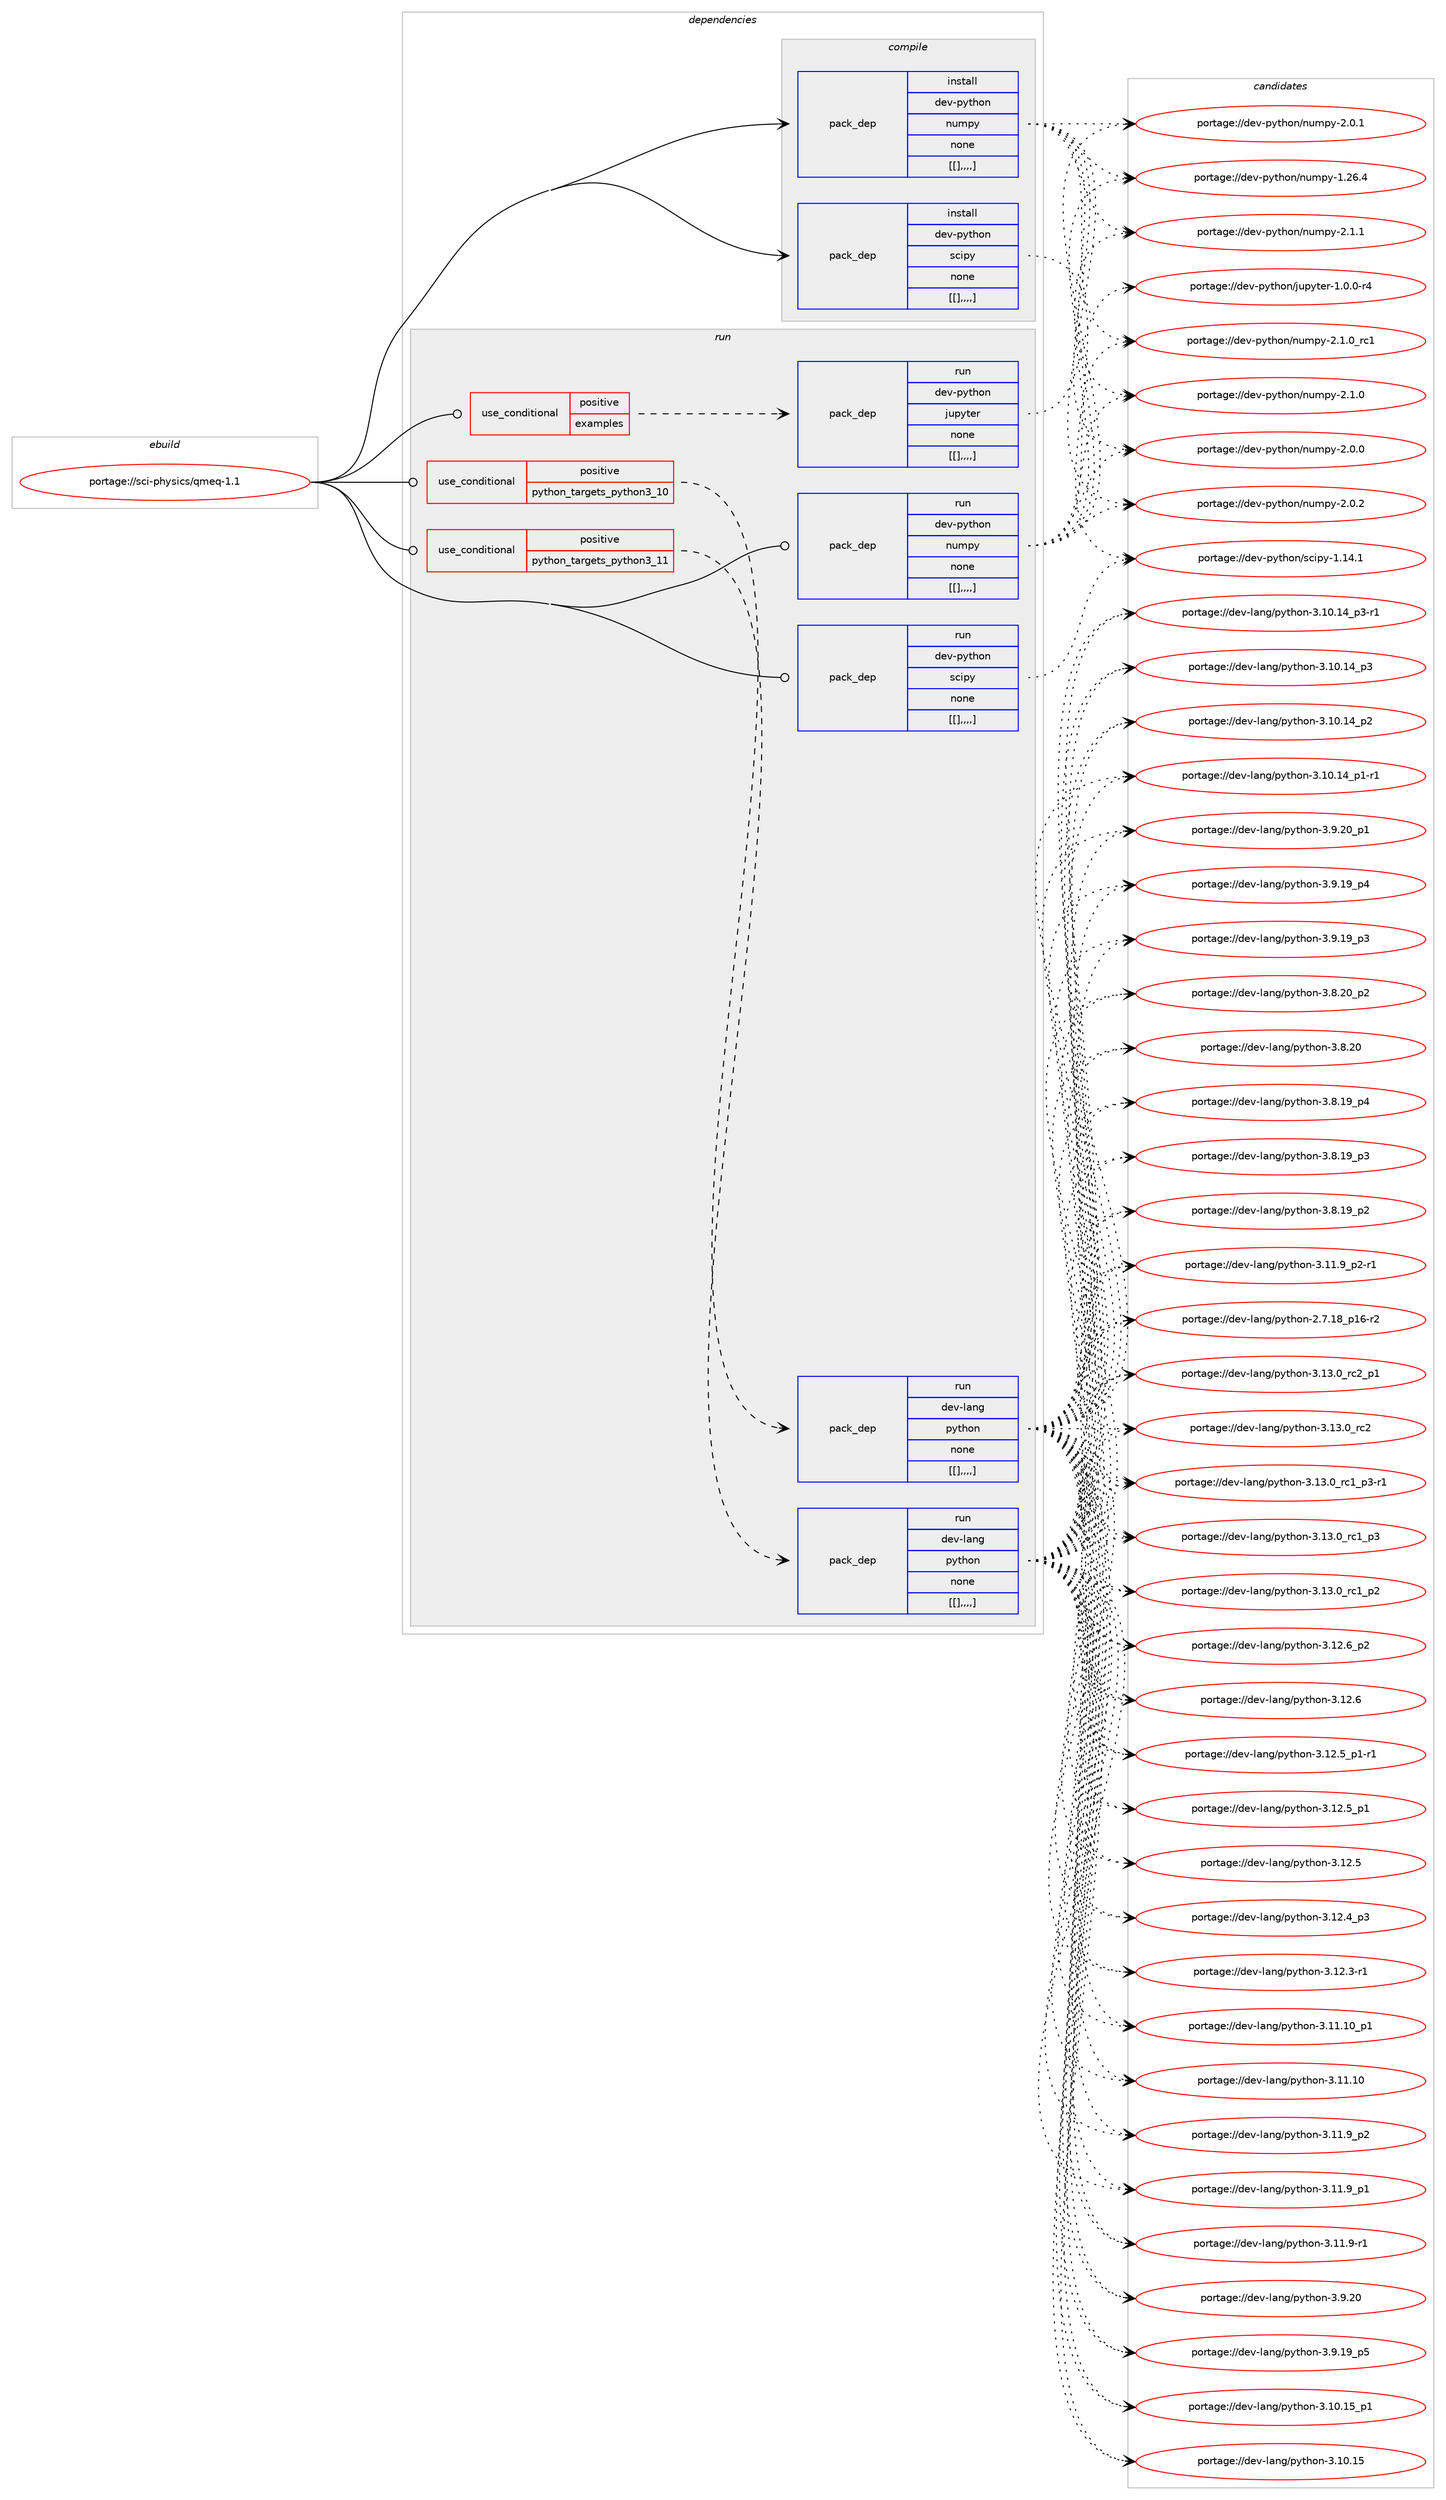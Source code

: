 digraph prolog {

# *************
# Graph options
# *************

newrank=true;
concentrate=true;
compound=true;
graph [rankdir=LR,fontname=Helvetica,fontsize=10,ranksep=1.5];#, ranksep=2.5, nodesep=0.2];
edge  [arrowhead=vee];
node  [fontname=Helvetica,fontsize=10];

# **********
# The ebuild
# **********

subgraph cluster_leftcol {
color=gray;
label=<<i>ebuild</i>>;
id [label="portage://sci-physics/qmeq-1.1", color=red, width=4, href="../sci-physics/qmeq-1.1.svg"];
}

# ****************
# The dependencies
# ****************

subgraph cluster_midcol {
color=gray;
label=<<i>dependencies</i>>;
subgraph cluster_compile {
fillcolor="#eeeeee";
style=filled;
label=<<i>compile</i>>;
subgraph pack305438 {
dependency421318 [label=<<TABLE BORDER="0" CELLBORDER="1" CELLSPACING="0" CELLPADDING="4" WIDTH="220"><TR><TD ROWSPAN="6" CELLPADDING="30">pack_dep</TD></TR><TR><TD WIDTH="110">install</TD></TR><TR><TD>dev-python</TD></TR><TR><TD>numpy</TD></TR><TR><TD>none</TD></TR><TR><TD>[[],,,,]</TD></TR></TABLE>>, shape=none, color=blue];
}
id:e -> dependency421318:w [weight=20,style="solid",arrowhead="vee"];
subgraph pack305439 {
dependency421319 [label=<<TABLE BORDER="0" CELLBORDER="1" CELLSPACING="0" CELLPADDING="4" WIDTH="220"><TR><TD ROWSPAN="6" CELLPADDING="30">pack_dep</TD></TR><TR><TD WIDTH="110">install</TD></TR><TR><TD>dev-python</TD></TR><TR><TD>scipy</TD></TR><TR><TD>none</TD></TR><TR><TD>[[],,,,]</TD></TR></TABLE>>, shape=none, color=blue];
}
id:e -> dependency421319:w [weight=20,style="solid",arrowhead="vee"];
}
subgraph cluster_compileandrun {
fillcolor="#eeeeee";
style=filled;
label=<<i>compile and run</i>>;
}
subgraph cluster_run {
fillcolor="#eeeeee";
style=filled;
label=<<i>run</i>>;
subgraph cond112958 {
dependency421320 [label=<<TABLE BORDER="0" CELLBORDER="1" CELLSPACING="0" CELLPADDING="4"><TR><TD ROWSPAN="3" CELLPADDING="10">use_conditional</TD></TR><TR><TD>positive</TD></TR><TR><TD>examples</TD></TR></TABLE>>, shape=none, color=red];
subgraph pack305440 {
dependency421321 [label=<<TABLE BORDER="0" CELLBORDER="1" CELLSPACING="0" CELLPADDING="4" WIDTH="220"><TR><TD ROWSPAN="6" CELLPADDING="30">pack_dep</TD></TR><TR><TD WIDTH="110">run</TD></TR><TR><TD>dev-python</TD></TR><TR><TD>jupyter</TD></TR><TR><TD>none</TD></TR><TR><TD>[[],,,,]</TD></TR></TABLE>>, shape=none, color=blue];
}
dependency421320:e -> dependency421321:w [weight=20,style="dashed",arrowhead="vee"];
}
id:e -> dependency421320:w [weight=20,style="solid",arrowhead="odot"];
subgraph cond112959 {
dependency421322 [label=<<TABLE BORDER="0" CELLBORDER="1" CELLSPACING="0" CELLPADDING="4"><TR><TD ROWSPAN="3" CELLPADDING="10">use_conditional</TD></TR><TR><TD>positive</TD></TR><TR><TD>python_targets_python3_10</TD></TR></TABLE>>, shape=none, color=red];
subgraph pack305441 {
dependency421323 [label=<<TABLE BORDER="0" CELLBORDER="1" CELLSPACING="0" CELLPADDING="4" WIDTH="220"><TR><TD ROWSPAN="6" CELLPADDING="30">pack_dep</TD></TR><TR><TD WIDTH="110">run</TD></TR><TR><TD>dev-lang</TD></TR><TR><TD>python</TD></TR><TR><TD>none</TD></TR><TR><TD>[[],,,,]</TD></TR></TABLE>>, shape=none, color=blue];
}
dependency421322:e -> dependency421323:w [weight=20,style="dashed",arrowhead="vee"];
}
id:e -> dependency421322:w [weight=20,style="solid",arrowhead="odot"];
subgraph cond112960 {
dependency421324 [label=<<TABLE BORDER="0" CELLBORDER="1" CELLSPACING="0" CELLPADDING="4"><TR><TD ROWSPAN="3" CELLPADDING="10">use_conditional</TD></TR><TR><TD>positive</TD></TR><TR><TD>python_targets_python3_11</TD></TR></TABLE>>, shape=none, color=red];
subgraph pack305442 {
dependency421325 [label=<<TABLE BORDER="0" CELLBORDER="1" CELLSPACING="0" CELLPADDING="4" WIDTH="220"><TR><TD ROWSPAN="6" CELLPADDING="30">pack_dep</TD></TR><TR><TD WIDTH="110">run</TD></TR><TR><TD>dev-lang</TD></TR><TR><TD>python</TD></TR><TR><TD>none</TD></TR><TR><TD>[[],,,,]</TD></TR></TABLE>>, shape=none, color=blue];
}
dependency421324:e -> dependency421325:w [weight=20,style="dashed",arrowhead="vee"];
}
id:e -> dependency421324:w [weight=20,style="solid",arrowhead="odot"];
subgraph pack305443 {
dependency421326 [label=<<TABLE BORDER="0" CELLBORDER="1" CELLSPACING="0" CELLPADDING="4" WIDTH="220"><TR><TD ROWSPAN="6" CELLPADDING="30">pack_dep</TD></TR><TR><TD WIDTH="110">run</TD></TR><TR><TD>dev-python</TD></TR><TR><TD>numpy</TD></TR><TR><TD>none</TD></TR><TR><TD>[[],,,,]</TD></TR></TABLE>>, shape=none, color=blue];
}
id:e -> dependency421326:w [weight=20,style="solid",arrowhead="odot"];
subgraph pack305444 {
dependency421327 [label=<<TABLE BORDER="0" CELLBORDER="1" CELLSPACING="0" CELLPADDING="4" WIDTH="220"><TR><TD ROWSPAN="6" CELLPADDING="30">pack_dep</TD></TR><TR><TD WIDTH="110">run</TD></TR><TR><TD>dev-python</TD></TR><TR><TD>scipy</TD></TR><TR><TD>none</TD></TR><TR><TD>[[],,,,]</TD></TR></TABLE>>, shape=none, color=blue];
}
id:e -> dependency421327:w [weight=20,style="solid",arrowhead="odot"];
}
}

# **************
# The candidates
# **************

subgraph cluster_choices {
rank=same;
color=gray;
label=<<i>candidates</i>>;

subgraph choice305438 {
color=black;
nodesep=1;
choice1001011184511212111610411111047110117109112121455046494649 [label="portage://dev-python/numpy-2.1.1", color=red, width=4,href="../dev-python/numpy-2.1.1.svg"];
choice1001011184511212111610411111047110117109112121455046494648951149949 [label="portage://dev-python/numpy-2.1.0_rc1", color=red, width=4,href="../dev-python/numpy-2.1.0_rc1.svg"];
choice1001011184511212111610411111047110117109112121455046494648 [label="portage://dev-python/numpy-2.1.0", color=red, width=4,href="../dev-python/numpy-2.1.0.svg"];
choice1001011184511212111610411111047110117109112121455046484650 [label="portage://dev-python/numpy-2.0.2", color=red, width=4,href="../dev-python/numpy-2.0.2.svg"];
choice1001011184511212111610411111047110117109112121455046484649 [label="portage://dev-python/numpy-2.0.1", color=red, width=4,href="../dev-python/numpy-2.0.1.svg"];
choice1001011184511212111610411111047110117109112121455046484648 [label="portage://dev-python/numpy-2.0.0", color=red, width=4,href="../dev-python/numpy-2.0.0.svg"];
choice100101118451121211161041111104711011710911212145494650544652 [label="portage://dev-python/numpy-1.26.4", color=red, width=4,href="../dev-python/numpy-1.26.4.svg"];
dependency421318:e -> choice1001011184511212111610411111047110117109112121455046494649:w [style=dotted,weight="100"];
dependency421318:e -> choice1001011184511212111610411111047110117109112121455046494648951149949:w [style=dotted,weight="100"];
dependency421318:e -> choice1001011184511212111610411111047110117109112121455046494648:w [style=dotted,weight="100"];
dependency421318:e -> choice1001011184511212111610411111047110117109112121455046484650:w [style=dotted,weight="100"];
dependency421318:e -> choice1001011184511212111610411111047110117109112121455046484649:w [style=dotted,weight="100"];
dependency421318:e -> choice1001011184511212111610411111047110117109112121455046484648:w [style=dotted,weight="100"];
dependency421318:e -> choice100101118451121211161041111104711011710911212145494650544652:w [style=dotted,weight="100"];
}
subgraph choice305439 {
color=black;
nodesep=1;
choice10010111845112121116104111110471159910511212145494649524649 [label="portage://dev-python/scipy-1.14.1", color=red, width=4,href="../dev-python/scipy-1.14.1.svg"];
dependency421319:e -> choice10010111845112121116104111110471159910511212145494649524649:w [style=dotted,weight="100"];
}
subgraph choice305440 {
color=black;
nodesep=1;
choice10010111845112121116104111110471061171121211161011144549464846484511452 [label="portage://dev-python/jupyter-1.0.0-r4", color=red, width=4,href="../dev-python/jupyter-1.0.0-r4.svg"];
dependency421321:e -> choice10010111845112121116104111110471061171121211161011144549464846484511452:w [style=dotted,weight="100"];
}
subgraph choice305441 {
color=black;
nodesep=1;
choice100101118451089711010347112121116104111110455146495146489511499509511249 [label="portage://dev-lang/python-3.13.0_rc2_p1", color=red, width=4,href="../dev-lang/python-3.13.0_rc2_p1.svg"];
choice10010111845108971101034711212111610411111045514649514648951149950 [label="portage://dev-lang/python-3.13.0_rc2", color=red, width=4,href="../dev-lang/python-3.13.0_rc2.svg"];
choice1001011184510897110103471121211161041111104551464951464895114994995112514511449 [label="portage://dev-lang/python-3.13.0_rc1_p3-r1", color=red, width=4,href="../dev-lang/python-3.13.0_rc1_p3-r1.svg"];
choice100101118451089711010347112121116104111110455146495146489511499499511251 [label="portage://dev-lang/python-3.13.0_rc1_p3", color=red, width=4,href="../dev-lang/python-3.13.0_rc1_p3.svg"];
choice100101118451089711010347112121116104111110455146495146489511499499511250 [label="portage://dev-lang/python-3.13.0_rc1_p2", color=red, width=4,href="../dev-lang/python-3.13.0_rc1_p2.svg"];
choice100101118451089711010347112121116104111110455146495046549511250 [label="portage://dev-lang/python-3.12.6_p2", color=red, width=4,href="../dev-lang/python-3.12.6_p2.svg"];
choice10010111845108971101034711212111610411111045514649504654 [label="portage://dev-lang/python-3.12.6", color=red, width=4,href="../dev-lang/python-3.12.6.svg"];
choice1001011184510897110103471121211161041111104551464950465395112494511449 [label="portage://dev-lang/python-3.12.5_p1-r1", color=red, width=4,href="../dev-lang/python-3.12.5_p1-r1.svg"];
choice100101118451089711010347112121116104111110455146495046539511249 [label="portage://dev-lang/python-3.12.5_p1", color=red, width=4,href="../dev-lang/python-3.12.5_p1.svg"];
choice10010111845108971101034711212111610411111045514649504653 [label="portage://dev-lang/python-3.12.5", color=red, width=4,href="../dev-lang/python-3.12.5.svg"];
choice100101118451089711010347112121116104111110455146495046529511251 [label="portage://dev-lang/python-3.12.4_p3", color=red, width=4,href="../dev-lang/python-3.12.4_p3.svg"];
choice100101118451089711010347112121116104111110455146495046514511449 [label="portage://dev-lang/python-3.12.3-r1", color=red, width=4,href="../dev-lang/python-3.12.3-r1.svg"];
choice10010111845108971101034711212111610411111045514649494649489511249 [label="portage://dev-lang/python-3.11.10_p1", color=red, width=4,href="../dev-lang/python-3.11.10_p1.svg"];
choice1001011184510897110103471121211161041111104551464949464948 [label="portage://dev-lang/python-3.11.10", color=red, width=4,href="../dev-lang/python-3.11.10.svg"];
choice1001011184510897110103471121211161041111104551464949465795112504511449 [label="portage://dev-lang/python-3.11.9_p2-r1", color=red, width=4,href="../dev-lang/python-3.11.9_p2-r1.svg"];
choice100101118451089711010347112121116104111110455146494946579511250 [label="portage://dev-lang/python-3.11.9_p2", color=red, width=4,href="../dev-lang/python-3.11.9_p2.svg"];
choice100101118451089711010347112121116104111110455146494946579511249 [label="portage://dev-lang/python-3.11.9_p1", color=red, width=4,href="../dev-lang/python-3.11.9_p1.svg"];
choice100101118451089711010347112121116104111110455146494946574511449 [label="portage://dev-lang/python-3.11.9-r1", color=red, width=4,href="../dev-lang/python-3.11.9-r1.svg"];
choice10010111845108971101034711212111610411111045514649484649539511249 [label="portage://dev-lang/python-3.10.15_p1", color=red, width=4,href="../dev-lang/python-3.10.15_p1.svg"];
choice1001011184510897110103471121211161041111104551464948464953 [label="portage://dev-lang/python-3.10.15", color=red, width=4,href="../dev-lang/python-3.10.15.svg"];
choice100101118451089711010347112121116104111110455146494846495295112514511449 [label="portage://dev-lang/python-3.10.14_p3-r1", color=red, width=4,href="../dev-lang/python-3.10.14_p3-r1.svg"];
choice10010111845108971101034711212111610411111045514649484649529511251 [label="portage://dev-lang/python-3.10.14_p3", color=red, width=4,href="../dev-lang/python-3.10.14_p3.svg"];
choice10010111845108971101034711212111610411111045514649484649529511250 [label="portage://dev-lang/python-3.10.14_p2", color=red, width=4,href="../dev-lang/python-3.10.14_p2.svg"];
choice100101118451089711010347112121116104111110455146494846495295112494511449 [label="portage://dev-lang/python-3.10.14_p1-r1", color=red, width=4,href="../dev-lang/python-3.10.14_p1-r1.svg"];
choice100101118451089711010347112121116104111110455146574650489511249 [label="portage://dev-lang/python-3.9.20_p1", color=red, width=4,href="../dev-lang/python-3.9.20_p1.svg"];
choice10010111845108971101034711212111610411111045514657465048 [label="portage://dev-lang/python-3.9.20", color=red, width=4,href="../dev-lang/python-3.9.20.svg"];
choice100101118451089711010347112121116104111110455146574649579511253 [label="portage://dev-lang/python-3.9.19_p5", color=red, width=4,href="../dev-lang/python-3.9.19_p5.svg"];
choice100101118451089711010347112121116104111110455146574649579511252 [label="portage://dev-lang/python-3.9.19_p4", color=red, width=4,href="../dev-lang/python-3.9.19_p4.svg"];
choice100101118451089711010347112121116104111110455146574649579511251 [label="portage://dev-lang/python-3.9.19_p3", color=red, width=4,href="../dev-lang/python-3.9.19_p3.svg"];
choice100101118451089711010347112121116104111110455146564650489511250 [label="portage://dev-lang/python-3.8.20_p2", color=red, width=4,href="../dev-lang/python-3.8.20_p2.svg"];
choice10010111845108971101034711212111610411111045514656465048 [label="portage://dev-lang/python-3.8.20", color=red, width=4,href="../dev-lang/python-3.8.20.svg"];
choice100101118451089711010347112121116104111110455146564649579511252 [label="portage://dev-lang/python-3.8.19_p4", color=red, width=4,href="../dev-lang/python-3.8.19_p4.svg"];
choice100101118451089711010347112121116104111110455146564649579511251 [label="portage://dev-lang/python-3.8.19_p3", color=red, width=4,href="../dev-lang/python-3.8.19_p3.svg"];
choice100101118451089711010347112121116104111110455146564649579511250 [label="portage://dev-lang/python-3.8.19_p2", color=red, width=4,href="../dev-lang/python-3.8.19_p2.svg"];
choice100101118451089711010347112121116104111110455046554649569511249544511450 [label="portage://dev-lang/python-2.7.18_p16-r2", color=red, width=4,href="../dev-lang/python-2.7.18_p16-r2.svg"];
dependency421323:e -> choice100101118451089711010347112121116104111110455146495146489511499509511249:w [style=dotted,weight="100"];
dependency421323:e -> choice10010111845108971101034711212111610411111045514649514648951149950:w [style=dotted,weight="100"];
dependency421323:e -> choice1001011184510897110103471121211161041111104551464951464895114994995112514511449:w [style=dotted,weight="100"];
dependency421323:e -> choice100101118451089711010347112121116104111110455146495146489511499499511251:w [style=dotted,weight="100"];
dependency421323:e -> choice100101118451089711010347112121116104111110455146495146489511499499511250:w [style=dotted,weight="100"];
dependency421323:e -> choice100101118451089711010347112121116104111110455146495046549511250:w [style=dotted,weight="100"];
dependency421323:e -> choice10010111845108971101034711212111610411111045514649504654:w [style=dotted,weight="100"];
dependency421323:e -> choice1001011184510897110103471121211161041111104551464950465395112494511449:w [style=dotted,weight="100"];
dependency421323:e -> choice100101118451089711010347112121116104111110455146495046539511249:w [style=dotted,weight="100"];
dependency421323:e -> choice10010111845108971101034711212111610411111045514649504653:w [style=dotted,weight="100"];
dependency421323:e -> choice100101118451089711010347112121116104111110455146495046529511251:w [style=dotted,weight="100"];
dependency421323:e -> choice100101118451089711010347112121116104111110455146495046514511449:w [style=dotted,weight="100"];
dependency421323:e -> choice10010111845108971101034711212111610411111045514649494649489511249:w [style=dotted,weight="100"];
dependency421323:e -> choice1001011184510897110103471121211161041111104551464949464948:w [style=dotted,weight="100"];
dependency421323:e -> choice1001011184510897110103471121211161041111104551464949465795112504511449:w [style=dotted,weight="100"];
dependency421323:e -> choice100101118451089711010347112121116104111110455146494946579511250:w [style=dotted,weight="100"];
dependency421323:e -> choice100101118451089711010347112121116104111110455146494946579511249:w [style=dotted,weight="100"];
dependency421323:e -> choice100101118451089711010347112121116104111110455146494946574511449:w [style=dotted,weight="100"];
dependency421323:e -> choice10010111845108971101034711212111610411111045514649484649539511249:w [style=dotted,weight="100"];
dependency421323:e -> choice1001011184510897110103471121211161041111104551464948464953:w [style=dotted,weight="100"];
dependency421323:e -> choice100101118451089711010347112121116104111110455146494846495295112514511449:w [style=dotted,weight="100"];
dependency421323:e -> choice10010111845108971101034711212111610411111045514649484649529511251:w [style=dotted,weight="100"];
dependency421323:e -> choice10010111845108971101034711212111610411111045514649484649529511250:w [style=dotted,weight="100"];
dependency421323:e -> choice100101118451089711010347112121116104111110455146494846495295112494511449:w [style=dotted,weight="100"];
dependency421323:e -> choice100101118451089711010347112121116104111110455146574650489511249:w [style=dotted,weight="100"];
dependency421323:e -> choice10010111845108971101034711212111610411111045514657465048:w [style=dotted,weight="100"];
dependency421323:e -> choice100101118451089711010347112121116104111110455146574649579511253:w [style=dotted,weight="100"];
dependency421323:e -> choice100101118451089711010347112121116104111110455146574649579511252:w [style=dotted,weight="100"];
dependency421323:e -> choice100101118451089711010347112121116104111110455146574649579511251:w [style=dotted,weight="100"];
dependency421323:e -> choice100101118451089711010347112121116104111110455146564650489511250:w [style=dotted,weight="100"];
dependency421323:e -> choice10010111845108971101034711212111610411111045514656465048:w [style=dotted,weight="100"];
dependency421323:e -> choice100101118451089711010347112121116104111110455146564649579511252:w [style=dotted,weight="100"];
dependency421323:e -> choice100101118451089711010347112121116104111110455146564649579511251:w [style=dotted,weight="100"];
dependency421323:e -> choice100101118451089711010347112121116104111110455146564649579511250:w [style=dotted,weight="100"];
dependency421323:e -> choice100101118451089711010347112121116104111110455046554649569511249544511450:w [style=dotted,weight="100"];
}
subgraph choice305442 {
color=black;
nodesep=1;
choice100101118451089711010347112121116104111110455146495146489511499509511249 [label="portage://dev-lang/python-3.13.0_rc2_p1", color=red, width=4,href="../dev-lang/python-3.13.0_rc2_p1.svg"];
choice10010111845108971101034711212111610411111045514649514648951149950 [label="portage://dev-lang/python-3.13.0_rc2", color=red, width=4,href="../dev-lang/python-3.13.0_rc2.svg"];
choice1001011184510897110103471121211161041111104551464951464895114994995112514511449 [label="portage://dev-lang/python-3.13.0_rc1_p3-r1", color=red, width=4,href="../dev-lang/python-3.13.0_rc1_p3-r1.svg"];
choice100101118451089711010347112121116104111110455146495146489511499499511251 [label="portage://dev-lang/python-3.13.0_rc1_p3", color=red, width=4,href="../dev-lang/python-3.13.0_rc1_p3.svg"];
choice100101118451089711010347112121116104111110455146495146489511499499511250 [label="portage://dev-lang/python-3.13.0_rc1_p2", color=red, width=4,href="../dev-lang/python-3.13.0_rc1_p2.svg"];
choice100101118451089711010347112121116104111110455146495046549511250 [label="portage://dev-lang/python-3.12.6_p2", color=red, width=4,href="../dev-lang/python-3.12.6_p2.svg"];
choice10010111845108971101034711212111610411111045514649504654 [label="portage://dev-lang/python-3.12.6", color=red, width=4,href="../dev-lang/python-3.12.6.svg"];
choice1001011184510897110103471121211161041111104551464950465395112494511449 [label="portage://dev-lang/python-3.12.5_p1-r1", color=red, width=4,href="../dev-lang/python-3.12.5_p1-r1.svg"];
choice100101118451089711010347112121116104111110455146495046539511249 [label="portage://dev-lang/python-3.12.5_p1", color=red, width=4,href="../dev-lang/python-3.12.5_p1.svg"];
choice10010111845108971101034711212111610411111045514649504653 [label="portage://dev-lang/python-3.12.5", color=red, width=4,href="../dev-lang/python-3.12.5.svg"];
choice100101118451089711010347112121116104111110455146495046529511251 [label="portage://dev-lang/python-3.12.4_p3", color=red, width=4,href="../dev-lang/python-3.12.4_p3.svg"];
choice100101118451089711010347112121116104111110455146495046514511449 [label="portage://dev-lang/python-3.12.3-r1", color=red, width=4,href="../dev-lang/python-3.12.3-r1.svg"];
choice10010111845108971101034711212111610411111045514649494649489511249 [label="portage://dev-lang/python-3.11.10_p1", color=red, width=4,href="../dev-lang/python-3.11.10_p1.svg"];
choice1001011184510897110103471121211161041111104551464949464948 [label="portage://dev-lang/python-3.11.10", color=red, width=4,href="../dev-lang/python-3.11.10.svg"];
choice1001011184510897110103471121211161041111104551464949465795112504511449 [label="portage://dev-lang/python-3.11.9_p2-r1", color=red, width=4,href="../dev-lang/python-3.11.9_p2-r1.svg"];
choice100101118451089711010347112121116104111110455146494946579511250 [label="portage://dev-lang/python-3.11.9_p2", color=red, width=4,href="../dev-lang/python-3.11.9_p2.svg"];
choice100101118451089711010347112121116104111110455146494946579511249 [label="portage://dev-lang/python-3.11.9_p1", color=red, width=4,href="../dev-lang/python-3.11.9_p1.svg"];
choice100101118451089711010347112121116104111110455146494946574511449 [label="portage://dev-lang/python-3.11.9-r1", color=red, width=4,href="../dev-lang/python-3.11.9-r1.svg"];
choice10010111845108971101034711212111610411111045514649484649539511249 [label="portage://dev-lang/python-3.10.15_p1", color=red, width=4,href="../dev-lang/python-3.10.15_p1.svg"];
choice1001011184510897110103471121211161041111104551464948464953 [label="portage://dev-lang/python-3.10.15", color=red, width=4,href="../dev-lang/python-3.10.15.svg"];
choice100101118451089711010347112121116104111110455146494846495295112514511449 [label="portage://dev-lang/python-3.10.14_p3-r1", color=red, width=4,href="../dev-lang/python-3.10.14_p3-r1.svg"];
choice10010111845108971101034711212111610411111045514649484649529511251 [label="portage://dev-lang/python-3.10.14_p3", color=red, width=4,href="../dev-lang/python-3.10.14_p3.svg"];
choice10010111845108971101034711212111610411111045514649484649529511250 [label="portage://dev-lang/python-3.10.14_p2", color=red, width=4,href="../dev-lang/python-3.10.14_p2.svg"];
choice100101118451089711010347112121116104111110455146494846495295112494511449 [label="portage://dev-lang/python-3.10.14_p1-r1", color=red, width=4,href="../dev-lang/python-3.10.14_p1-r1.svg"];
choice100101118451089711010347112121116104111110455146574650489511249 [label="portage://dev-lang/python-3.9.20_p1", color=red, width=4,href="../dev-lang/python-3.9.20_p1.svg"];
choice10010111845108971101034711212111610411111045514657465048 [label="portage://dev-lang/python-3.9.20", color=red, width=4,href="../dev-lang/python-3.9.20.svg"];
choice100101118451089711010347112121116104111110455146574649579511253 [label="portage://dev-lang/python-3.9.19_p5", color=red, width=4,href="../dev-lang/python-3.9.19_p5.svg"];
choice100101118451089711010347112121116104111110455146574649579511252 [label="portage://dev-lang/python-3.9.19_p4", color=red, width=4,href="../dev-lang/python-3.9.19_p4.svg"];
choice100101118451089711010347112121116104111110455146574649579511251 [label="portage://dev-lang/python-3.9.19_p3", color=red, width=4,href="../dev-lang/python-3.9.19_p3.svg"];
choice100101118451089711010347112121116104111110455146564650489511250 [label="portage://dev-lang/python-3.8.20_p2", color=red, width=4,href="../dev-lang/python-3.8.20_p2.svg"];
choice10010111845108971101034711212111610411111045514656465048 [label="portage://dev-lang/python-3.8.20", color=red, width=4,href="../dev-lang/python-3.8.20.svg"];
choice100101118451089711010347112121116104111110455146564649579511252 [label="portage://dev-lang/python-3.8.19_p4", color=red, width=4,href="../dev-lang/python-3.8.19_p4.svg"];
choice100101118451089711010347112121116104111110455146564649579511251 [label="portage://dev-lang/python-3.8.19_p3", color=red, width=4,href="../dev-lang/python-3.8.19_p3.svg"];
choice100101118451089711010347112121116104111110455146564649579511250 [label="portage://dev-lang/python-3.8.19_p2", color=red, width=4,href="../dev-lang/python-3.8.19_p2.svg"];
choice100101118451089711010347112121116104111110455046554649569511249544511450 [label="portage://dev-lang/python-2.7.18_p16-r2", color=red, width=4,href="../dev-lang/python-2.7.18_p16-r2.svg"];
dependency421325:e -> choice100101118451089711010347112121116104111110455146495146489511499509511249:w [style=dotted,weight="100"];
dependency421325:e -> choice10010111845108971101034711212111610411111045514649514648951149950:w [style=dotted,weight="100"];
dependency421325:e -> choice1001011184510897110103471121211161041111104551464951464895114994995112514511449:w [style=dotted,weight="100"];
dependency421325:e -> choice100101118451089711010347112121116104111110455146495146489511499499511251:w [style=dotted,weight="100"];
dependency421325:e -> choice100101118451089711010347112121116104111110455146495146489511499499511250:w [style=dotted,weight="100"];
dependency421325:e -> choice100101118451089711010347112121116104111110455146495046549511250:w [style=dotted,weight="100"];
dependency421325:e -> choice10010111845108971101034711212111610411111045514649504654:w [style=dotted,weight="100"];
dependency421325:e -> choice1001011184510897110103471121211161041111104551464950465395112494511449:w [style=dotted,weight="100"];
dependency421325:e -> choice100101118451089711010347112121116104111110455146495046539511249:w [style=dotted,weight="100"];
dependency421325:e -> choice10010111845108971101034711212111610411111045514649504653:w [style=dotted,weight="100"];
dependency421325:e -> choice100101118451089711010347112121116104111110455146495046529511251:w [style=dotted,weight="100"];
dependency421325:e -> choice100101118451089711010347112121116104111110455146495046514511449:w [style=dotted,weight="100"];
dependency421325:e -> choice10010111845108971101034711212111610411111045514649494649489511249:w [style=dotted,weight="100"];
dependency421325:e -> choice1001011184510897110103471121211161041111104551464949464948:w [style=dotted,weight="100"];
dependency421325:e -> choice1001011184510897110103471121211161041111104551464949465795112504511449:w [style=dotted,weight="100"];
dependency421325:e -> choice100101118451089711010347112121116104111110455146494946579511250:w [style=dotted,weight="100"];
dependency421325:e -> choice100101118451089711010347112121116104111110455146494946579511249:w [style=dotted,weight="100"];
dependency421325:e -> choice100101118451089711010347112121116104111110455146494946574511449:w [style=dotted,weight="100"];
dependency421325:e -> choice10010111845108971101034711212111610411111045514649484649539511249:w [style=dotted,weight="100"];
dependency421325:e -> choice1001011184510897110103471121211161041111104551464948464953:w [style=dotted,weight="100"];
dependency421325:e -> choice100101118451089711010347112121116104111110455146494846495295112514511449:w [style=dotted,weight="100"];
dependency421325:e -> choice10010111845108971101034711212111610411111045514649484649529511251:w [style=dotted,weight="100"];
dependency421325:e -> choice10010111845108971101034711212111610411111045514649484649529511250:w [style=dotted,weight="100"];
dependency421325:e -> choice100101118451089711010347112121116104111110455146494846495295112494511449:w [style=dotted,weight="100"];
dependency421325:e -> choice100101118451089711010347112121116104111110455146574650489511249:w [style=dotted,weight="100"];
dependency421325:e -> choice10010111845108971101034711212111610411111045514657465048:w [style=dotted,weight="100"];
dependency421325:e -> choice100101118451089711010347112121116104111110455146574649579511253:w [style=dotted,weight="100"];
dependency421325:e -> choice100101118451089711010347112121116104111110455146574649579511252:w [style=dotted,weight="100"];
dependency421325:e -> choice100101118451089711010347112121116104111110455146574649579511251:w [style=dotted,weight="100"];
dependency421325:e -> choice100101118451089711010347112121116104111110455146564650489511250:w [style=dotted,weight="100"];
dependency421325:e -> choice10010111845108971101034711212111610411111045514656465048:w [style=dotted,weight="100"];
dependency421325:e -> choice100101118451089711010347112121116104111110455146564649579511252:w [style=dotted,weight="100"];
dependency421325:e -> choice100101118451089711010347112121116104111110455146564649579511251:w [style=dotted,weight="100"];
dependency421325:e -> choice100101118451089711010347112121116104111110455146564649579511250:w [style=dotted,weight="100"];
dependency421325:e -> choice100101118451089711010347112121116104111110455046554649569511249544511450:w [style=dotted,weight="100"];
}
subgraph choice305443 {
color=black;
nodesep=1;
choice1001011184511212111610411111047110117109112121455046494649 [label="portage://dev-python/numpy-2.1.1", color=red, width=4,href="../dev-python/numpy-2.1.1.svg"];
choice1001011184511212111610411111047110117109112121455046494648951149949 [label="portage://dev-python/numpy-2.1.0_rc1", color=red, width=4,href="../dev-python/numpy-2.1.0_rc1.svg"];
choice1001011184511212111610411111047110117109112121455046494648 [label="portage://dev-python/numpy-2.1.0", color=red, width=4,href="../dev-python/numpy-2.1.0.svg"];
choice1001011184511212111610411111047110117109112121455046484650 [label="portage://dev-python/numpy-2.0.2", color=red, width=4,href="../dev-python/numpy-2.0.2.svg"];
choice1001011184511212111610411111047110117109112121455046484649 [label="portage://dev-python/numpy-2.0.1", color=red, width=4,href="../dev-python/numpy-2.0.1.svg"];
choice1001011184511212111610411111047110117109112121455046484648 [label="portage://dev-python/numpy-2.0.0", color=red, width=4,href="../dev-python/numpy-2.0.0.svg"];
choice100101118451121211161041111104711011710911212145494650544652 [label="portage://dev-python/numpy-1.26.4", color=red, width=4,href="../dev-python/numpy-1.26.4.svg"];
dependency421326:e -> choice1001011184511212111610411111047110117109112121455046494649:w [style=dotted,weight="100"];
dependency421326:e -> choice1001011184511212111610411111047110117109112121455046494648951149949:w [style=dotted,weight="100"];
dependency421326:e -> choice1001011184511212111610411111047110117109112121455046494648:w [style=dotted,weight="100"];
dependency421326:e -> choice1001011184511212111610411111047110117109112121455046484650:w [style=dotted,weight="100"];
dependency421326:e -> choice1001011184511212111610411111047110117109112121455046484649:w [style=dotted,weight="100"];
dependency421326:e -> choice1001011184511212111610411111047110117109112121455046484648:w [style=dotted,weight="100"];
dependency421326:e -> choice100101118451121211161041111104711011710911212145494650544652:w [style=dotted,weight="100"];
}
subgraph choice305444 {
color=black;
nodesep=1;
choice10010111845112121116104111110471159910511212145494649524649 [label="portage://dev-python/scipy-1.14.1", color=red, width=4,href="../dev-python/scipy-1.14.1.svg"];
dependency421327:e -> choice10010111845112121116104111110471159910511212145494649524649:w [style=dotted,weight="100"];
}
}

}
